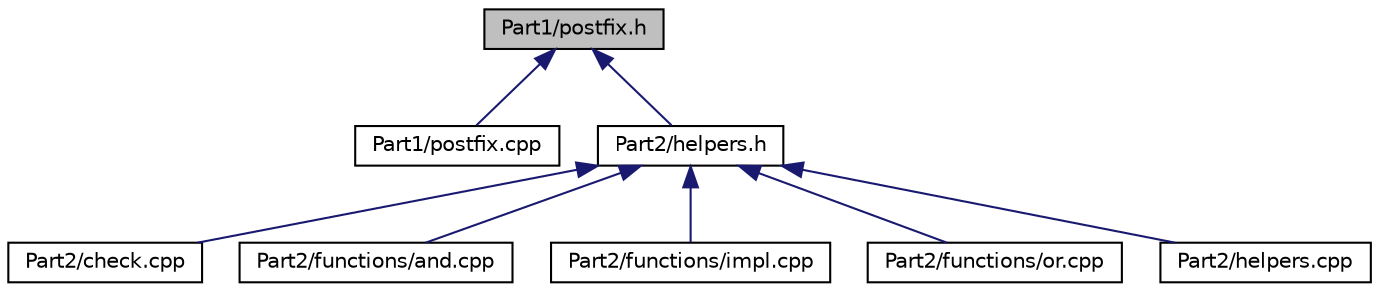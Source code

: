 digraph "Part1/postfix.h"
{
 // LATEX_PDF_SIZE
  edge [fontname="Helvetica",fontsize="10",labelfontname="Helvetica",labelfontsize="10"];
  node [fontname="Helvetica",fontsize="10",shape=record];
  Node3 [label="Part1/postfix.h",height=0.2,width=0.4,color="black", fillcolor="grey75", style="filled", fontcolor="black",tooltip=" "];
  Node3 -> Node4 [dir="back",color="midnightblue",fontsize="10",style="solid",fontname="Helvetica"];
  Node4 [label="Part1/postfix.cpp",height=0.2,width=0.4,color="black", fillcolor="white", style="filled",URL="$postfix_8cpp.html",tooltip=" "];
  Node3 -> Node5 [dir="back",color="midnightblue",fontsize="10",style="solid",fontname="Helvetica"];
  Node5 [label="Part2/helpers.h",height=0.2,width=0.4,color="black", fillcolor="white", style="filled",URL="$helpers_8h.html",tooltip=" "];
  Node5 -> Node6 [dir="back",color="midnightblue",fontsize="10",style="solid",fontname="Helvetica"];
  Node6 [label="Part2/check.cpp",height=0.2,width=0.4,color="black", fillcolor="white", style="filled",URL="$check_8cpp.html",tooltip=" "];
  Node5 -> Node7 [dir="back",color="midnightblue",fontsize="10",style="solid",fontname="Helvetica"];
  Node7 [label="Part2/functions/and.cpp",height=0.2,width=0.4,color="black", fillcolor="white", style="filled",URL="$and_8cpp.html",tooltip=" "];
  Node5 -> Node8 [dir="back",color="midnightblue",fontsize="10",style="solid",fontname="Helvetica"];
  Node8 [label="Part2/functions/impl.cpp",height=0.2,width=0.4,color="black", fillcolor="white", style="filled",URL="$impl_8cpp.html",tooltip=" "];
  Node5 -> Node9 [dir="back",color="midnightblue",fontsize="10",style="solid",fontname="Helvetica"];
  Node9 [label="Part2/functions/or.cpp",height=0.2,width=0.4,color="black", fillcolor="white", style="filled",URL="$or_8cpp.html",tooltip=" "];
  Node5 -> Node10 [dir="back",color="midnightblue",fontsize="10",style="solid",fontname="Helvetica"];
  Node10 [label="Part2/helpers.cpp",height=0.2,width=0.4,color="black", fillcolor="white", style="filled",URL="$helpers_8cpp.html",tooltip=" "];
}
